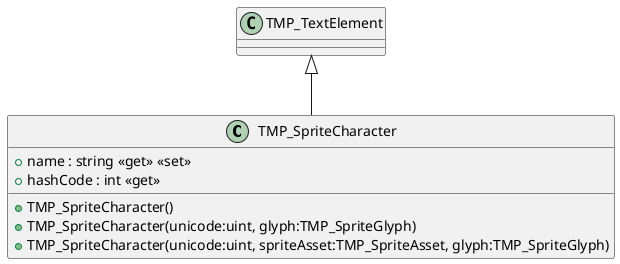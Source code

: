 @startuml
class TMP_SpriteCharacter {
    + name : string <<get>> <<set>>
    + hashCode : int <<get>>
    + TMP_SpriteCharacter()
    + TMP_SpriteCharacter(unicode:uint, glyph:TMP_SpriteGlyph)
    + TMP_SpriteCharacter(unicode:uint, spriteAsset:TMP_SpriteAsset, glyph:TMP_SpriteGlyph)
}
TMP_TextElement <|-- TMP_SpriteCharacter
@enduml
